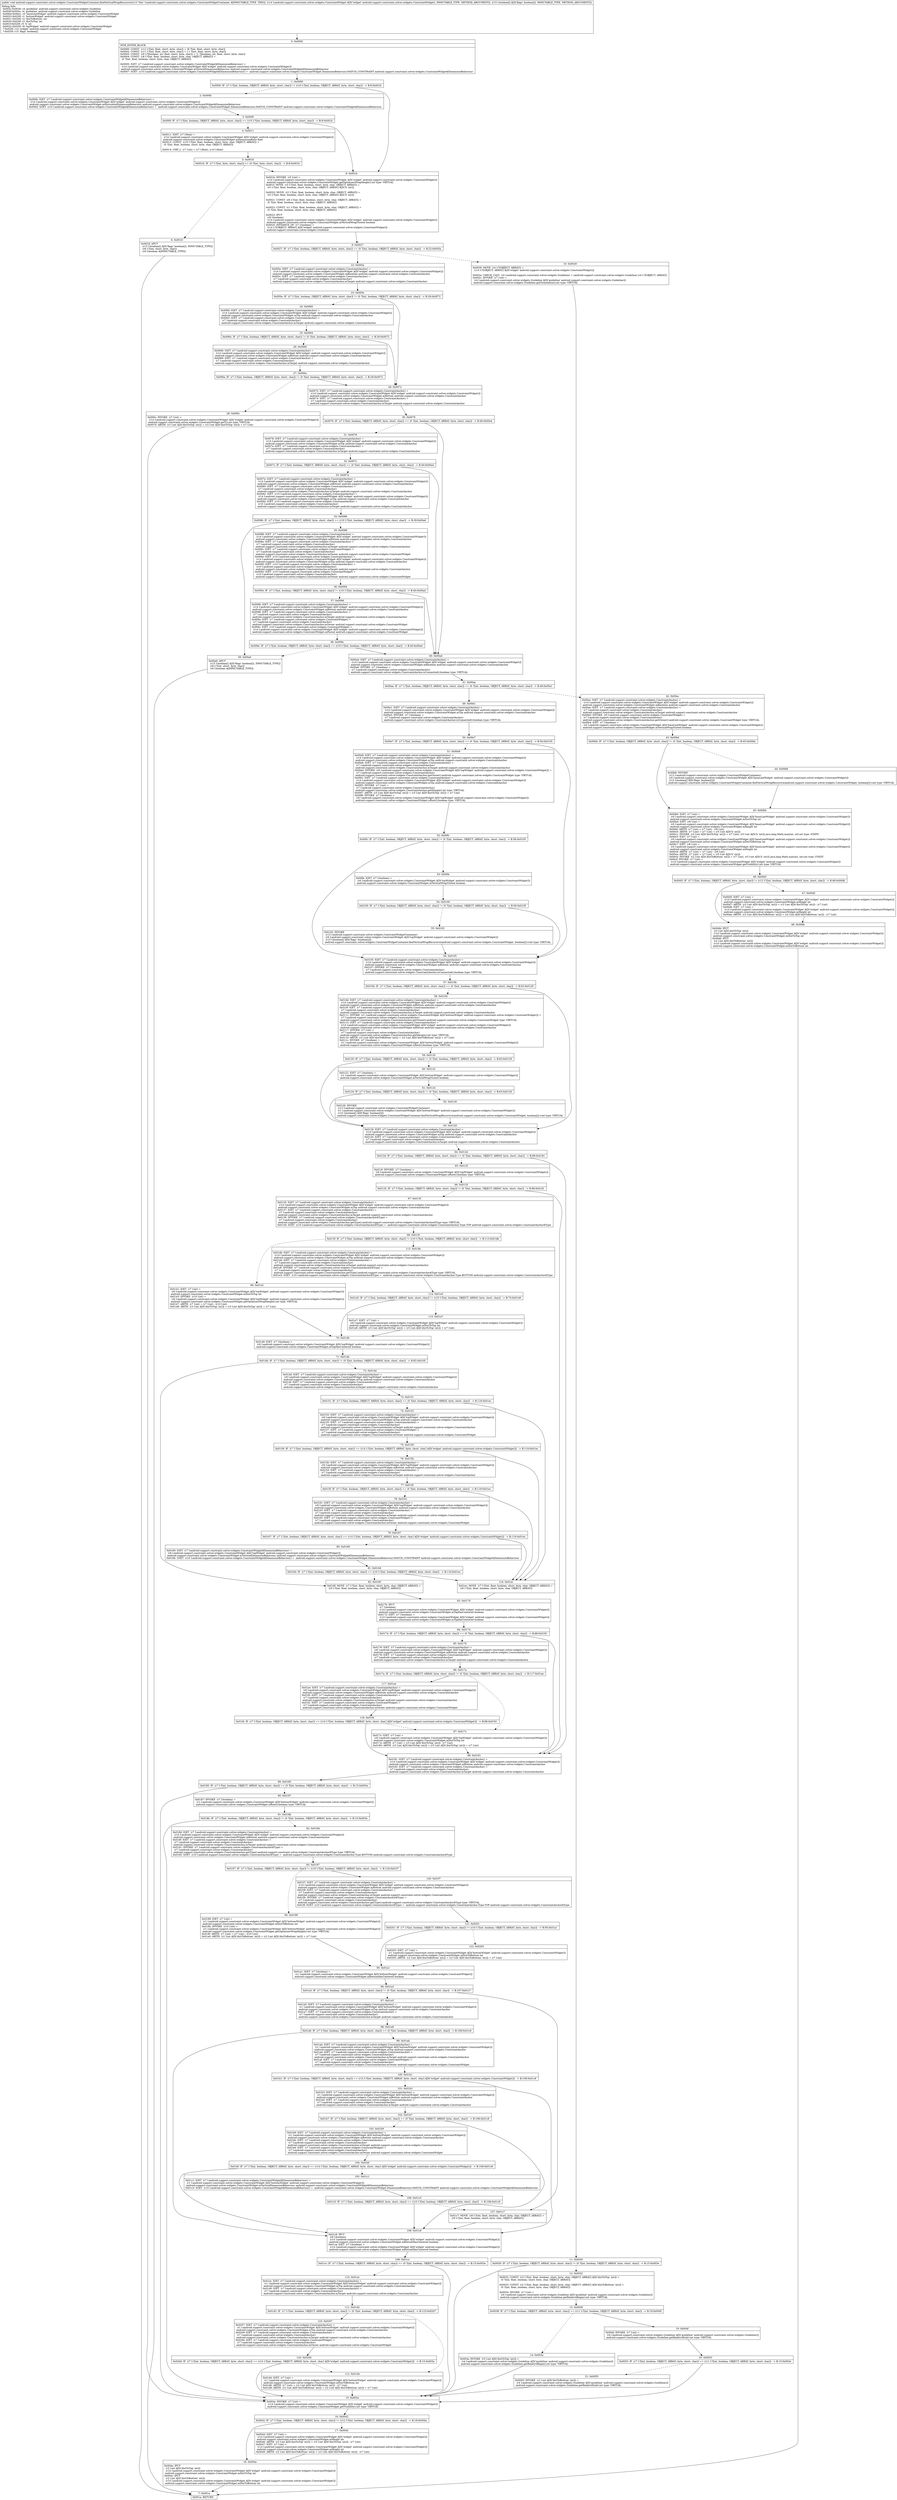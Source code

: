digraph "CFG forandroid.support.constraint.solver.widgets.ConstraintWidgetContainer.findVerticalWrapRecursive(Landroid\/support\/constraint\/solver\/widgets\/ConstraintWidget;[Z)V" {
Node_0 [shape=record,label="{0\:\ 0x0000|MTH_ENTER_BLOCK\l|0x0000: CONST  (r12 I:?[int, float, short, byte, char]) = (8 ?[int, float, short, byte, char]) \l0x0002: CONST  (r11 I:?[int, float, short, byte, char]) = (\-1 ?[int, float, short, byte, char]) \l0x0003: CONST  (r9 I:?[boolean, int, float, short, byte, char]) = (1 ?[boolean, int, float, short, byte, char]) \l0x0004: CONST  (r8 I:?[int, float, boolean, short, byte, char, OBJECT, ARRAY]) = \l  (0 ?[int, float, boolean, short, byte, char, OBJECT, ARRAY])\l \l0x0005: IGET  (r7 I:android.support.constraint.solver.widgets.ConstraintWidget$DimensionBehaviour) = \l  (r14 I:android.support.constraint.solver.widgets.ConstraintWidget A[D('widget' android.support.constraint.solver.widgets.ConstraintWidget)])\l android.support.constraint.solver.widgets.ConstraintWidget.mVerticalDimensionBehaviour android.support.constraint.solver.widgets.ConstraintWidget$DimensionBehaviour \l0x0007: SGET  (r10 I:android.support.constraint.solver.widgets.ConstraintWidget$DimensionBehaviour) =  android.support.constraint.solver.widgets.ConstraintWidget.DimensionBehaviour.MATCH_CONSTRAINT android.support.constraint.solver.widgets.ConstraintWidget$DimensionBehaviour \l}"];
Node_1 [shape=record,label="{1\:\ 0x0009|0x0009: IF  (r7 I:?[int, boolean, OBJECT, ARRAY, byte, short, char]) != (r10 I:?[int, boolean, OBJECT, ARRAY, byte, short, char])  \-\> B:8:0x001b \l}"];
Node_2 [shape=record,label="{2\:\ 0x000b|0x000b: IGET  (r7 I:android.support.constraint.solver.widgets.ConstraintWidget$DimensionBehaviour) = \l  (r14 I:android.support.constraint.solver.widgets.ConstraintWidget A[D('widget' android.support.constraint.solver.widgets.ConstraintWidget)])\l android.support.constraint.solver.widgets.ConstraintWidget.mHorizontalDimensionBehaviour android.support.constraint.solver.widgets.ConstraintWidget$DimensionBehaviour \l0x000d: SGET  (r10 I:android.support.constraint.solver.widgets.ConstraintWidget$DimensionBehaviour) =  android.support.constraint.solver.widgets.ConstraintWidget.DimensionBehaviour.MATCH_CONSTRAINT android.support.constraint.solver.widgets.ConstraintWidget$DimensionBehaviour \l}"];
Node_3 [shape=record,label="{3\:\ 0x000f|0x000f: IF  (r7 I:?[int, boolean, OBJECT, ARRAY, byte, short, char]) == (r10 I:?[int, boolean, OBJECT, ARRAY, byte, short, char])  \-\> B:8:0x001b \l}"];
Node_4 [shape=record,label="{4\:\ 0x0011|0x0011: IGET  (r7 I:float) = \l  (r14 I:android.support.constraint.solver.widgets.ConstraintWidget A[D('widget' android.support.constraint.solver.widgets.ConstraintWidget)])\l android.support.constraint.solver.widgets.ConstraintWidget.mDimensionRatio float \l0x0013: CONST  (r10 I:?[int, float, boolean, short, byte, char, OBJECT, ARRAY]) = \l  (0 ?[int, float, boolean, short, byte, char, OBJECT, ARRAY])\l \l0x0014: CMP_L  (r7 I:int) = (r7 I:float), (r10 I:float) \l}"];
Node_5 [shape=record,label="{5\:\ 0x0016|0x0016: IF  (r7 I:?[int, byte, short, char]) \<= (0 ?[int, byte, short, char])  \-\> B:8:0x001b \l}"];
Node_6 [shape=record,label="{6\:\ 0x0018|0x0018: APUT  \l  (r15 I:boolean[] A[D('flags' boolean[]), IMMUTABLE_TYPE])\l  (r8 I:?[int, short, byte, char])\l  (r8 I:boolean A[IMMUTABLE_TYPE])\l \l}"];
Node_7 [shape=record,label="{7\:\ 0x001a|0x001a: RETURN   \l}"];
Node_8 [shape=record,label="{8\:\ 0x001b|0x001b: INVOKE  (r5 I:int) = \l  (r14 I:android.support.constraint.solver.widgets.ConstraintWidget A[D('widget' android.support.constraint.solver.widgets.ConstraintWidget)])\l android.support.constraint.solver.widgets.ConstraintWidget.getOptimizerWrapHeight():int type: VIRTUAL \l0x001f: MOVE  (r3 I:?[int, float, boolean, short, byte, char, OBJECT, ARRAY]) = \l  (r5 I:?[int, float, boolean, short, byte, char, OBJECT, ARRAY] A[D('h' int)])\l \l0x0020: MOVE  (r2 I:?[int, float, boolean, short, byte, char, OBJECT, ARRAY]) = \l  (r5 I:?[int, float, boolean, short, byte, char, OBJECT, ARRAY] A[D('h' int)])\l \l0x0021: CONST  (r6 I:?[int, float, boolean, short, byte, char, OBJECT, ARRAY]) = \l  (0 ?[int, float, boolean, short, byte, char, OBJECT, ARRAY])\l \l0x0022: CONST  (r1 I:?[int, float, boolean, short, byte, char, OBJECT, ARRAY]) = \l  (0 ?[int, float, boolean, short, byte, char, OBJECT, ARRAY])\l \l0x0023: IPUT  \l  (r9 I:boolean)\l  (r14 I:android.support.constraint.solver.widgets.ConstraintWidget A[D('widget' android.support.constraint.solver.widgets.ConstraintWidget)])\l android.support.constraint.solver.widgets.ConstraintWidget.mVerticalWrapVisited boolean \l0x0025: INSTANCE_OF  (r7 I:boolean) = \l  (r14 I:?[OBJECT, ARRAY] A[D('widget' android.support.constraint.solver.widgets.ConstraintWidget)])\l android.support.constraint.solver.widgets.Guideline \l}"];
Node_9 [shape=record,label="{9\:\ 0x0027|0x0027: IF  (r7 I:?[int, boolean, OBJECT, ARRAY, byte, short, char]) == (0 ?[int, boolean, OBJECT, ARRAY, byte, short, char])  \-\> B:22:0x005a \l}"];
Node_10 [shape=record,label="{10\:\ 0x0029|0x0029: MOVE  (r4 I:?[OBJECT, ARRAY]) = \l  (r14 I:?[OBJECT, ARRAY] A[D('widget' android.support.constraint.solver.widgets.ConstraintWidget)])\l \l0x002a: CHECK_CAST  (r4 I:android.support.constraint.solver.widgets.Guideline) = (android.support.constraint.solver.widgets.Guideline) (r4 I:?[OBJECT, ARRAY]) \l0x002c: INVOKE  (r7 I:int) = \l  (r4 I:android.support.constraint.solver.widgets.Guideline A[D('guideline' android.support.constraint.solver.widgets.Guideline)])\l android.support.constraint.solver.widgets.Guideline.getOrientation():int type: VIRTUAL \l}"];
Node_11 [shape=record,label="{11\:\ 0x0030|0x0030: IF  (r7 I:?[int, boolean, OBJECT, ARRAY, byte, short, char]) != (0 ?[int, boolean, OBJECT, ARRAY, byte, short, char])  \-\> B:15:0x003e \l}"];
Node_12 [shape=record,label="{12\:\ 0x0032|0x0032: CONST  (r3 I:?[int, float, boolean, short, byte, char, OBJECT, ARRAY] A[D('distToTop' int)]) = \l  (0 ?[int, float, boolean, short, byte, char, OBJECT, ARRAY])\l \l0x0033: CONST  (r2 I:?[int, float, boolean, short, byte, char, OBJECT, ARRAY] A[D('distToBottom' int)]) = \l  (0 ?[int, float, boolean, short, byte, char, OBJECT, ARRAY])\l \l0x0034: INVOKE  (r7 I:int) = \l  (r4 I:android.support.constraint.solver.widgets.Guideline A[D('guideline' android.support.constraint.solver.widgets.Guideline)])\l android.support.constraint.solver.widgets.Guideline.getRelativeBegin():int type: VIRTUAL \l}"];
Node_13 [shape=record,label="{13\:\ 0x0038|0x0038: IF  (r7 I:?[int, boolean, OBJECT, ARRAY, byte, short, char]) == (r11 I:?[int, boolean, OBJECT, ARRAY, byte, short, char])  \-\> B:19:0x004f \l}"];
Node_14 [shape=record,label="{14\:\ 0x003a|0x003a: INVOKE  (r3 I:int A[D('distToTop' int)]) = \l  (r4 I:android.support.constraint.solver.widgets.Guideline A[D('guideline' android.support.constraint.solver.widgets.Guideline)])\l android.support.constraint.solver.widgets.Guideline.getRelativeBegin():int type: VIRTUAL \l}"];
Node_15 [shape=record,label="{15\:\ 0x003e|0x003e: INVOKE  (r7 I:int) = \l  (r14 I:android.support.constraint.solver.widgets.ConstraintWidget A[D('widget' android.support.constraint.solver.widgets.ConstraintWidget)])\l android.support.constraint.solver.widgets.ConstraintWidget.getVisibility():int type: VIRTUAL \l}"];
Node_16 [shape=record,label="{16\:\ 0x0042|0x0042: IF  (r7 I:?[int, boolean, OBJECT, ARRAY, byte, short, char]) != (r12 I:?[int, boolean, OBJECT, ARRAY, byte, short, char])  \-\> B:18:0x004a \l}"];
Node_17 [shape=record,label="{17\:\ 0x0044|0x0044: IGET  (r7 I:int) = \l  (r14 I:android.support.constraint.solver.widgets.ConstraintWidget A[D('widget' android.support.constraint.solver.widgets.ConstraintWidget)])\l android.support.constraint.solver.widgets.ConstraintWidget.mHeight int \l0x0046: ARITH  (r3 I:int A[D('distToTop' int)]) = (r3 I:int A[D('distToTop' int)]) \- (r7 I:int) \l0x0047: IGET  (r7 I:int) = \l  (r14 I:android.support.constraint.solver.widgets.ConstraintWidget A[D('widget' android.support.constraint.solver.widgets.ConstraintWidget)])\l android.support.constraint.solver.widgets.ConstraintWidget.mHeight int \l0x0049: ARITH  (r2 I:int A[D('distToBottom' int)]) = (r2 I:int A[D('distToBottom' int)]) \- (r7 I:int) \l}"];
Node_18 [shape=record,label="{18\:\ 0x004a|0x004a: IPUT  \l  (r3 I:int A[D('distToTop' int)])\l  (r14 I:android.support.constraint.solver.widgets.ConstraintWidget A[D('widget' android.support.constraint.solver.widgets.ConstraintWidget)])\l android.support.constraint.solver.widgets.ConstraintWidget.mDistToTop int \l0x004c: IPUT  \l  (r2 I:int A[D('distToBottom' int)])\l  (r14 I:android.support.constraint.solver.widgets.ConstraintWidget A[D('widget' android.support.constraint.solver.widgets.ConstraintWidget)])\l android.support.constraint.solver.widgets.ConstraintWidget.mDistToBottom int \l}"];
Node_19 [shape=record,label="{19\:\ 0x004f|0x004f: INVOKE  (r7 I:int) = \l  (r4 I:android.support.constraint.solver.widgets.Guideline A[D('guideline' android.support.constraint.solver.widgets.Guideline)])\l android.support.constraint.solver.widgets.Guideline.getRelativeEnd():int type: VIRTUAL \l}"];
Node_20 [shape=record,label="{20\:\ 0x0053|0x0053: IF  (r7 I:?[int, boolean, OBJECT, ARRAY, byte, short, char]) == (r11 I:?[int, boolean, OBJECT, ARRAY, byte, short, char])  \-\> B:15:0x003e \l}"];
Node_21 [shape=record,label="{21\:\ 0x0055|0x0055: INVOKE  (r2 I:int A[D('distToBottom' int)]) = \l  (r4 I:android.support.constraint.solver.widgets.Guideline A[D('guideline' android.support.constraint.solver.widgets.Guideline)])\l android.support.constraint.solver.widgets.Guideline.getRelativeEnd():int type: VIRTUAL \l}"];
Node_22 [shape=record,label="{22\:\ 0x005a|0x005a: IGET  (r7 I:android.support.constraint.solver.widgets.ConstraintAnchor) = \l  (r14 I:android.support.constraint.solver.widgets.ConstraintWidget A[D('widget' android.support.constraint.solver.widgets.ConstraintWidget)])\l android.support.constraint.solver.widgets.ConstraintWidget.mBaseline android.support.constraint.solver.widgets.ConstraintAnchor \l0x005c: IGET  (r7 I:android.support.constraint.solver.widgets.ConstraintAnchor) = \l  (r7 I:android.support.constraint.solver.widgets.ConstraintAnchor)\l android.support.constraint.solver.widgets.ConstraintAnchor.mTarget android.support.constraint.solver.widgets.ConstraintAnchor \l}"];
Node_23 [shape=record,label="{23\:\ 0x005e|0x005e: IF  (r7 I:?[int, boolean, OBJECT, ARRAY, byte, short, char]) != (0 ?[int, boolean, OBJECT, ARRAY, byte, short, char])  \-\> B:29:0x0072 \l}"];
Node_24 [shape=record,label="{24\:\ 0x0060|0x0060: IGET  (r7 I:android.support.constraint.solver.widgets.ConstraintAnchor) = \l  (r14 I:android.support.constraint.solver.widgets.ConstraintWidget A[D('widget' android.support.constraint.solver.widgets.ConstraintWidget)])\l android.support.constraint.solver.widgets.ConstraintWidget.mTop android.support.constraint.solver.widgets.ConstraintAnchor \l0x0062: IGET  (r7 I:android.support.constraint.solver.widgets.ConstraintAnchor) = \l  (r7 I:android.support.constraint.solver.widgets.ConstraintAnchor)\l android.support.constraint.solver.widgets.ConstraintAnchor.mTarget android.support.constraint.solver.widgets.ConstraintAnchor \l}"];
Node_25 [shape=record,label="{25\:\ 0x0064|0x0064: IF  (r7 I:?[int, boolean, OBJECT, ARRAY, byte, short, char]) != (0 ?[int, boolean, OBJECT, ARRAY, byte, short, char])  \-\> B:29:0x0072 \l}"];
Node_26 [shape=record,label="{26\:\ 0x0066|0x0066: IGET  (r7 I:android.support.constraint.solver.widgets.ConstraintAnchor) = \l  (r14 I:android.support.constraint.solver.widgets.ConstraintWidget A[D('widget' android.support.constraint.solver.widgets.ConstraintWidget)])\l android.support.constraint.solver.widgets.ConstraintWidget.mBottom android.support.constraint.solver.widgets.ConstraintAnchor \l0x0068: IGET  (r7 I:android.support.constraint.solver.widgets.ConstraintAnchor) = \l  (r7 I:android.support.constraint.solver.widgets.ConstraintAnchor)\l android.support.constraint.solver.widgets.ConstraintAnchor.mTarget android.support.constraint.solver.widgets.ConstraintAnchor \l}"];
Node_27 [shape=record,label="{27\:\ 0x006a|0x006a: IF  (r7 I:?[int, boolean, OBJECT, ARRAY, byte, short, char]) != (0 ?[int, boolean, OBJECT, ARRAY, byte, short, char])  \-\> B:29:0x0072 \l}"];
Node_28 [shape=record,label="{28\:\ 0x006c|0x006c: INVOKE  (r7 I:int) = \l  (r14 I:android.support.constraint.solver.widgets.ConstraintWidget A[D('widget' android.support.constraint.solver.widgets.ConstraintWidget)])\l android.support.constraint.solver.widgets.ConstraintWidget.getY():int type: VIRTUAL \l0x0070: ARITH  (r3 I:int A[D('distToTop' int)]) = (r3 I:int A[D('distToTop' int)]) + (r7 I:int) \l}"];
Node_29 [shape=record,label="{29\:\ 0x0072|0x0072: IGET  (r7 I:android.support.constraint.solver.widgets.ConstraintAnchor) = \l  (r14 I:android.support.constraint.solver.widgets.ConstraintWidget A[D('widget' android.support.constraint.solver.widgets.ConstraintWidget)])\l android.support.constraint.solver.widgets.ConstraintWidget.mBottom android.support.constraint.solver.widgets.ConstraintAnchor \l0x0074: IGET  (r7 I:android.support.constraint.solver.widgets.ConstraintAnchor) = \l  (r7 I:android.support.constraint.solver.widgets.ConstraintAnchor)\l android.support.constraint.solver.widgets.ConstraintAnchor.mTarget android.support.constraint.solver.widgets.ConstraintAnchor \l}"];
Node_30 [shape=record,label="{30\:\ 0x0076|0x0076: IF  (r7 I:?[int, boolean, OBJECT, ARRAY, byte, short, char]) == (0 ?[int, boolean, OBJECT, ARRAY, byte, short, char])  \-\> B:40:0x00a4 \l}"];
Node_31 [shape=record,label="{31\:\ 0x0078|0x0078: IGET  (r7 I:android.support.constraint.solver.widgets.ConstraintAnchor) = \l  (r14 I:android.support.constraint.solver.widgets.ConstraintWidget A[D('widget' android.support.constraint.solver.widgets.ConstraintWidget)])\l android.support.constraint.solver.widgets.ConstraintWidget.mTop android.support.constraint.solver.widgets.ConstraintAnchor \l0x007a: IGET  (r7 I:android.support.constraint.solver.widgets.ConstraintAnchor) = \l  (r7 I:android.support.constraint.solver.widgets.ConstraintAnchor)\l android.support.constraint.solver.widgets.ConstraintAnchor.mTarget android.support.constraint.solver.widgets.ConstraintAnchor \l}"];
Node_32 [shape=record,label="{32\:\ 0x007c|0x007c: IF  (r7 I:?[int, boolean, OBJECT, ARRAY, byte, short, char]) == (0 ?[int, boolean, OBJECT, ARRAY, byte, short, char])  \-\> B:40:0x00a4 \l}"];
Node_33 [shape=record,label="{33\:\ 0x007e|0x007e: IGET  (r7 I:android.support.constraint.solver.widgets.ConstraintAnchor) = \l  (r14 I:android.support.constraint.solver.widgets.ConstraintWidget A[D('widget' android.support.constraint.solver.widgets.ConstraintWidget)])\l android.support.constraint.solver.widgets.ConstraintWidget.mBottom android.support.constraint.solver.widgets.ConstraintAnchor \l0x0080: IGET  (r7 I:android.support.constraint.solver.widgets.ConstraintAnchor) = \l  (r7 I:android.support.constraint.solver.widgets.ConstraintAnchor)\l android.support.constraint.solver.widgets.ConstraintAnchor.mTarget android.support.constraint.solver.widgets.ConstraintAnchor \l0x0082: IGET  (r10 I:android.support.constraint.solver.widgets.ConstraintAnchor) = \l  (r14 I:android.support.constraint.solver.widgets.ConstraintWidget A[D('widget' android.support.constraint.solver.widgets.ConstraintWidget)])\l android.support.constraint.solver.widgets.ConstraintWidget.mTop android.support.constraint.solver.widgets.ConstraintAnchor \l0x0084: IGET  (r10 I:android.support.constraint.solver.widgets.ConstraintAnchor) = \l  (r10 I:android.support.constraint.solver.widgets.ConstraintAnchor)\l android.support.constraint.solver.widgets.ConstraintAnchor.mTarget android.support.constraint.solver.widgets.ConstraintAnchor \l}"];
Node_34 [shape=record,label="{34\:\ 0x0086|0x0086: IF  (r7 I:?[int, boolean, OBJECT, ARRAY, byte, short, char]) == (r10 I:?[int, boolean, OBJECT, ARRAY, byte, short, char])  \-\> B:39:0x00a0 \l}"];
Node_35 [shape=record,label="{35\:\ 0x0088|0x0088: IGET  (r7 I:android.support.constraint.solver.widgets.ConstraintAnchor) = \l  (r14 I:android.support.constraint.solver.widgets.ConstraintWidget A[D('widget' android.support.constraint.solver.widgets.ConstraintWidget)])\l android.support.constraint.solver.widgets.ConstraintWidget.mBottom android.support.constraint.solver.widgets.ConstraintAnchor \l0x008a: IGET  (r7 I:android.support.constraint.solver.widgets.ConstraintAnchor) = \l  (r7 I:android.support.constraint.solver.widgets.ConstraintAnchor)\l android.support.constraint.solver.widgets.ConstraintAnchor.mTarget android.support.constraint.solver.widgets.ConstraintAnchor \l0x008c: IGET  (r7 I:android.support.constraint.solver.widgets.ConstraintWidget) = \l  (r7 I:android.support.constraint.solver.widgets.ConstraintAnchor)\l android.support.constraint.solver.widgets.ConstraintAnchor.mOwner android.support.constraint.solver.widgets.ConstraintWidget \l0x008e: IGET  (r10 I:android.support.constraint.solver.widgets.ConstraintAnchor) = \l  (r14 I:android.support.constraint.solver.widgets.ConstraintWidget A[D('widget' android.support.constraint.solver.widgets.ConstraintWidget)])\l android.support.constraint.solver.widgets.ConstraintWidget.mTop android.support.constraint.solver.widgets.ConstraintAnchor \l0x0090: IGET  (r10 I:android.support.constraint.solver.widgets.ConstraintAnchor) = \l  (r10 I:android.support.constraint.solver.widgets.ConstraintAnchor)\l android.support.constraint.solver.widgets.ConstraintAnchor.mTarget android.support.constraint.solver.widgets.ConstraintAnchor \l0x0092: IGET  (r10 I:android.support.constraint.solver.widgets.ConstraintWidget) = \l  (r10 I:android.support.constraint.solver.widgets.ConstraintAnchor)\l android.support.constraint.solver.widgets.ConstraintAnchor.mOwner android.support.constraint.solver.widgets.ConstraintWidget \l}"];
Node_36 [shape=record,label="{36\:\ 0x0094|0x0094: IF  (r7 I:?[int, boolean, OBJECT, ARRAY, byte, short, char]) != (r10 I:?[int, boolean, OBJECT, ARRAY, byte, short, char])  \-\> B:40:0x00a4 \l}"];
Node_37 [shape=record,label="{37\:\ 0x0096|0x0096: IGET  (r7 I:android.support.constraint.solver.widgets.ConstraintAnchor) = \l  (r14 I:android.support.constraint.solver.widgets.ConstraintWidget A[D('widget' android.support.constraint.solver.widgets.ConstraintWidget)])\l android.support.constraint.solver.widgets.ConstraintWidget.mBottom android.support.constraint.solver.widgets.ConstraintAnchor \l0x0098: IGET  (r7 I:android.support.constraint.solver.widgets.ConstraintAnchor) = \l  (r7 I:android.support.constraint.solver.widgets.ConstraintAnchor)\l android.support.constraint.solver.widgets.ConstraintAnchor.mTarget android.support.constraint.solver.widgets.ConstraintAnchor \l0x009a: IGET  (r7 I:android.support.constraint.solver.widgets.ConstraintWidget) = \l  (r7 I:android.support.constraint.solver.widgets.ConstraintAnchor)\l android.support.constraint.solver.widgets.ConstraintAnchor.mOwner android.support.constraint.solver.widgets.ConstraintWidget \l0x009c: IGET  (r10 I:android.support.constraint.solver.widgets.ConstraintWidget) = \l  (r14 I:android.support.constraint.solver.widgets.ConstraintWidget A[D('widget' android.support.constraint.solver.widgets.ConstraintWidget)])\l android.support.constraint.solver.widgets.ConstraintWidget.mParent android.support.constraint.solver.widgets.ConstraintWidget \l}"];
Node_38 [shape=record,label="{38\:\ 0x009e|0x009e: IF  (r7 I:?[int, boolean, OBJECT, ARRAY, byte, short, char]) == (r10 I:?[int, boolean, OBJECT, ARRAY, byte, short, char])  \-\> B:40:0x00a4 \l}"];
Node_39 [shape=record,label="{39\:\ 0x00a0|0x00a0: APUT  \l  (r15 I:boolean[] A[D('flags' boolean[]), IMMUTABLE_TYPE])\l  (r8 I:?[int, short, byte, char])\l  (r8 I:boolean A[IMMUTABLE_TYPE])\l \l}"];
Node_40 [shape=record,label="{40\:\ 0x00a4|0x00a4: IGET  (r7 I:android.support.constraint.solver.widgets.ConstraintAnchor) = \l  (r14 I:android.support.constraint.solver.widgets.ConstraintWidget A[D('widget' android.support.constraint.solver.widgets.ConstraintWidget)])\l android.support.constraint.solver.widgets.ConstraintWidget.mBaseline android.support.constraint.solver.widgets.ConstraintAnchor \l0x00a6: INVOKE  (r7 I:boolean) = \l  (r7 I:android.support.constraint.solver.widgets.ConstraintAnchor)\l android.support.constraint.solver.widgets.ConstraintAnchor.isConnected():boolean type: VIRTUAL \l}"];
Node_41 [shape=record,label="{41\:\ 0x00aa|0x00aa: IF  (r7 I:?[int, boolean, OBJECT, ARRAY, byte, short, char]) == (0 ?[int, boolean, OBJECT, ARRAY, byte, short, char])  \-\> B:49:0x00e1 \l}"];
Node_42 [shape=record,label="{42\:\ 0x00ac|0x00ac: IGET  (r7 I:android.support.constraint.solver.widgets.ConstraintAnchor) = \l  (r14 I:android.support.constraint.solver.widgets.ConstraintWidget A[D('widget' android.support.constraint.solver.widgets.ConstraintWidget)])\l android.support.constraint.solver.widgets.ConstraintWidget.mBaseline android.support.constraint.solver.widgets.ConstraintAnchor \l0x00ae: IGET  (r7 I:android.support.constraint.solver.widgets.ConstraintAnchor) = \l  (r7 I:android.support.constraint.solver.widgets.ConstraintAnchor)\l android.support.constraint.solver.widgets.ConstraintAnchor.mTarget android.support.constraint.solver.widgets.ConstraintAnchor \l0x00b0: INVOKE  (r0 I:android.support.constraint.solver.widgets.ConstraintWidget) = \l  (r7 I:android.support.constraint.solver.widgets.ConstraintAnchor)\l android.support.constraint.solver.widgets.ConstraintAnchor.getOwner():android.support.constraint.solver.widgets.ConstraintWidget type: VIRTUAL \l0x00b4: IGET  (r7 I:boolean) = \l  (r0 I:android.support.constraint.solver.widgets.ConstraintWidget A[D('baseLineWidget' android.support.constraint.solver.widgets.ConstraintWidget)])\l android.support.constraint.solver.widgets.ConstraintWidget.mVerticalWrapVisited boolean \l}"];
Node_43 [shape=record,label="{43\:\ 0x00b6|0x00b6: IF  (r7 I:?[int, boolean, OBJECT, ARRAY, byte, short, char]) != (0 ?[int, boolean, OBJECT, ARRAY, byte, short, char])  \-\> B:45:0x00bb \l}"];
Node_44 [shape=record,label="{44\:\ 0x00b8|0x00b8: INVOKE  \l  (r13 I:android.support.constraint.solver.widgets.ConstraintWidgetContainer)\l  (r0 I:android.support.constraint.solver.widgets.ConstraintWidget A[D('baseLineWidget' android.support.constraint.solver.widgets.ConstraintWidget)])\l  (r15 I:boolean[] A[D('flags' boolean[])])\l android.support.constraint.solver.widgets.ConstraintWidgetContainer.findVerticalWrapRecursive(android.support.constraint.solver.widgets.ConstraintWidget, boolean[]):void type: VIRTUAL \l}"];
Node_45 [shape=record,label="{45\:\ 0x00bb|0x00bb: IGET  (r7 I:int) = \l  (r0 I:android.support.constraint.solver.widgets.ConstraintWidget A[D('baseLineWidget' android.support.constraint.solver.widgets.ConstraintWidget)])\l android.support.constraint.solver.widgets.ConstraintWidget.mDistToTop int \l0x00bd: IGET  (r8 I:int) = \l  (r0 I:android.support.constraint.solver.widgets.ConstraintWidget A[D('baseLineWidget' android.support.constraint.solver.widgets.ConstraintWidget)])\l android.support.constraint.solver.widgets.ConstraintWidget.mHeight int \l0x00bf: ARITH  (r7 I:int) = (r7 I:int) \- (r8 I:int) \l0x00c0: ARITH  (r7 I:int) = (r7 I:int) + (r5 I:int A[D('h' int)]) \l0x00c1: INVOKE  (r3 I:int A[D('distToTop' int)]) = (r7 I:int), (r5 I:int A[D('h' int)]) java.lang.Math.max(int, int):int type: STATIC \l0x00c5: IGET  (r7 I:int) = \l  (r0 I:android.support.constraint.solver.widgets.ConstraintWidget A[D('baseLineWidget' android.support.constraint.solver.widgets.ConstraintWidget)])\l android.support.constraint.solver.widgets.ConstraintWidget.mDistToBottom int \l0x00c7: IGET  (r8 I:int) = \l  (r0 I:android.support.constraint.solver.widgets.ConstraintWidget A[D('baseLineWidget' android.support.constraint.solver.widgets.ConstraintWidget)])\l android.support.constraint.solver.widgets.ConstraintWidget.mHeight int \l0x00c9: ARITH  (r7 I:int) = (r7 I:int) \- (r8 I:int) \l0x00ca: ARITH  (r7 I:int) = (r7 I:int) + (r5 I:int A[D('h' int)]) \l0x00cb: INVOKE  (r2 I:int A[D('distToBottom' int)]) = (r7 I:int), (r5 I:int A[D('h' int)]) java.lang.Math.max(int, int):int type: STATIC \l0x00cf: INVOKE  (r7 I:int) = \l  (r14 I:android.support.constraint.solver.widgets.ConstraintWidget A[D('widget' android.support.constraint.solver.widgets.ConstraintWidget)])\l android.support.constraint.solver.widgets.ConstraintWidget.getVisibility():int type: VIRTUAL \l}"];
Node_46 [shape=record,label="{46\:\ 0x00d3|0x00d3: IF  (r7 I:?[int, boolean, OBJECT, ARRAY, byte, short, char]) != (r12 I:?[int, boolean, OBJECT, ARRAY, byte, short, char])  \-\> B:48:0x00db \l}"];
Node_47 [shape=record,label="{47\:\ 0x00d5|0x00d5: IGET  (r7 I:int) = \l  (r14 I:android.support.constraint.solver.widgets.ConstraintWidget A[D('widget' android.support.constraint.solver.widgets.ConstraintWidget)])\l android.support.constraint.solver.widgets.ConstraintWidget.mHeight int \l0x00d7: ARITH  (r3 I:int A[D('distToTop' int)]) = (r3 I:int A[D('distToTop' int)]) \- (r7 I:int) \l0x00d8: IGET  (r7 I:int) = \l  (r14 I:android.support.constraint.solver.widgets.ConstraintWidget A[D('widget' android.support.constraint.solver.widgets.ConstraintWidget)])\l android.support.constraint.solver.widgets.ConstraintWidget.mHeight int \l0x00da: ARITH  (r2 I:int A[D('distToBottom' int)]) = (r2 I:int A[D('distToBottom' int)]) \- (r7 I:int) \l}"];
Node_48 [shape=record,label="{48\:\ 0x00db|0x00db: IPUT  \l  (r3 I:int A[D('distToTop' int)])\l  (r14 I:android.support.constraint.solver.widgets.ConstraintWidget A[D('widget' android.support.constraint.solver.widgets.ConstraintWidget)])\l android.support.constraint.solver.widgets.ConstraintWidget.mDistToTop int \l0x00dd: IPUT  \l  (r2 I:int A[D('distToBottom' int)])\l  (r14 I:android.support.constraint.solver.widgets.ConstraintWidget A[D('widget' android.support.constraint.solver.widgets.ConstraintWidget)])\l android.support.constraint.solver.widgets.ConstraintWidget.mDistToBottom int \l}"];
Node_49 [shape=record,label="{49\:\ 0x00e1|0x00e1: IGET  (r7 I:android.support.constraint.solver.widgets.ConstraintAnchor) = \l  (r14 I:android.support.constraint.solver.widgets.ConstraintWidget A[D('widget' android.support.constraint.solver.widgets.ConstraintWidget)])\l android.support.constraint.solver.widgets.ConstraintWidget.mTop android.support.constraint.solver.widgets.ConstraintAnchor \l0x00e3: INVOKE  (r7 I:boolean) = \l  (r7 I:android.support.constraint.solver.widgets.ConstraintAnchor)\l android.support.constraint.solver.widgets.ConstraintAnchor.isConnected():boolean type: VIRTUAL \l}"];
Node_50 [shape=record,label="{50\:\ 0x00e7|0x00e7: IF  (r7 I:?[int, boolean, OBJECT, ARRAY, byte, short, char]) == (0 ?[int, boolean, OBJECT, ARRAY, byte, short, char])  \-\> B:56:0x0105 \l}"];
Node_51 [shape=record,label="{51\:\ 0x00e9|0x00e9: IGET  (r7 I:android.support.constraint.solver.widgets.ConstraintAnchor) = \l  (r14 I:android.support.constraint.solver.widgets.ConstraintWidget A[D('widget' android.support.constraint.solver.widgets.ConstraintWidget)])\l android.support.constraint.solver.widgets.ConstraintWidget.mTop android.support.constraint.solver.widgets.ConstraintAnchor \l0x00eb: IGET  (r7 I:android.support.constraint.solver.widgets.ConstraintAnchor) = \l  (r7 I:android.support.constraint.solver.widgets.ConstraintAnchor)\l android.support.constraint.solver.widgets.ConstraintAnchor.mTarget android.support.constraint.solver.widgets.ConstraintAnchor \l0x00ed: INVOKE  (r6 I:android.support.constraint.solver.widgets.ConstraintWidget A[D('topWidget' android.support.constraint.solver.widgets.ConstraintWidget)]) = \l  (r7 I:android.support.constraint.solver.widgets.ConstraintAnchor)\l android.support.constraint.solver.widgets.ConstraintAnchor.getOwner():android.support.constraint.solver.widgets.ConstraintWidget type: VIRTUAL \l0x00f1: IGET  (r7 I:android.support.constraint.solver.widgets.ConstraintAnchor) = \l  (r14 I:android.support.constraint.solver.widgets.ConstraintWidget A[D('widget' android.support.constraint.solver.widgets.ConstraintWidget)])\l android.support.constraint.solver.widgets.ConstraintWidget.mTop android.support.constraint.solver.widgets.ConstraintAnchor \l0x00f3: INVOKE  (r7 I:int) = \l  (r7 I:android.support.constraint.solver.widgets.ConstraintAnchor)\l android.support.constraint.solver.widgets.ConstraintAnchor.getMargin():int type: VIRTUAL \l0x00f7: ARITH  (r3 I:int A[D('distToTop' int)]) = (r3 I:int A[D('distToTop' int)]) + (r7 I:int) \l0x00f8: INVOKE  (r7 I:boolean) = \l  (r6 I:android.support.constraint.solver.widgets.ConstraintWidget A[D('topWidget' android.support.constraint.solver.widgets.ConstraintWidget)])\l android.support.constraint.solver.widgets.ConstraintWidget.isRoot():boolean type: VIRTUAL \l}"];
Node_52 [shape=record,label="{52\:\ 0x00fc|0x00fc: IF  (r7 I:?[int, boolean, OBJECT, ARRAY, byte, short, char]) != (0 ?[int, boolean, OBJECT, ARRAY, byte, short, char])  \-\> B:56:0x0105 \l}"];
Node_53 [shape=record,label="{53\:\ 0x00fe|0x00fe: IGET  (r7 I:boolean) = \l  (r6 I:android.support.constraint.solver.widgets.ConstraintWidget A[D('topWidget' android.support.constraint.solver.widgets.ConstraintWidget)])\l android.support.constraint.solver.widgets.ConstraintWidget.mVerticalWrapVisited boolean \l}"];
Node_54 [shape=record,label="{54\:\ 0x0100|0x0100: IF  (r7 I:?[int, boolean, OBJECT, ARRAY, byte, short, char]) != (0 ?[int, boolean, OBJECT, ARRAY, byte, short, char])  \-\> B:56:0x0105 \l}"];
Node_55 [shape=record,label="{55\:\ 0x0102|0x0102: INVOKE  \l  (r13 I:android.support.constraint.solver.widgets.ConstraintWidgetContainer)\l  (r6 I:android.support.constraint.solver.widgets.ConstraintWidget A[D('topWidget' android.support.constraint.solver.widgets.ConstraintWidget)])\l  (r15 I:boolean[] A[D('flags' boolean[])])\l android.support.constraint.solver.widgets.ConstraintWidgetContainer.findVerticalWrapRecursive(android.support.constraint.solver.widgets.ConstraintWidget, boolean[]):void type: VIRTUAL \l}"];
Node_56 [shape=record,label="{56\:\ 0x0105|0x0105: IGET  (r7 I:android.support.constraint.solver.widgets.ConstraintAnchor) = \l  (r14 I:android.support.constraint.solver.widgets.ConstraintWidget A[D('widget' android.support.constraint.solver.widgets.ConstraintWidget)])\l android.support.constraint.solver.widgets.ConstraintWidget.mBottom android.support.constraint.solver.widgets.ConstraintAnchor \l0x0107: INVOKE  (r7 I:boolean) = \l  (r7 I:android.support.constraint.solver.widgets.ConstraintAnchor)\l android.support.constraint.solver.widgets.ConstraintAnchor.isConnected():boolean type: VIRTUAL \l}"];
Node_57 [shape=record,label="{57\:\ 0x010b|0x010b: IF  (r7 I:?[int, boolean, OBJECT, ARRAY, byte, short, char]) == (0 ?[int, boolean, OBJECT, ARRAY, byte, short, char])  \-\> B:63:0x0129 \l}"];
Node_58 [shape=record,label="{58\:\ 0x010d|0x010d: IGET  (r7 I:android.support.constraint.solver.widgets.ConstraintAnchor) = \l  (r14 I:android.support.constraint.solver.widgets.ConstraintWidget A[D('widget' android.support.constraint.solver.widgets.ConstraintWidget)])\l android.support.constraint.solver.widgets.ConstraintWidget.mBottom android.support.constraint.solver.widgets.ConstraintAnchor \l0x010f: IGET  (r7 I:android.support.constraint.solver.widgets.ConstraintAnchor) = \l  (r7 I:android.support.constraint.solver.widgets.ConstraintAnchor)\l android.support.constraint.solver.widgets.ConstraintAnchor.mTarget android.support.constraint.solver.widgets.ConstraintAnchor \l0x0111: INVOKE  (r1 I:android.support.constraint.solver.widgets.ConstraintWidget A[D('bottomWidget' android.support.constraint.solver.widgets.ConstraintWidget)]) = \l  (r7 I:android.support.constraint.solver.widgets.ConstraintAnchor)\l android.support.constraint.solver.widgets.ConstraintAnchor.getOwner():android.support.constraint.solver.widgets.ConstraintWidget type: VIRTUAL \l0x0115: IGET  (r7 I:android.support.constraint.solver.widgets.ConstraintAnchor) = \l  (r14 I:android.support.constraint.solver.widgets.ConstraintWidget A[D('widget' android.support.constraint.solver.widgets.ConstraintWidget)])\l android.support.constraint.solver.widgets.ConstraintWidget.mBottom android.support.constraint.solver.widgets.ConstraintAnchor \l0x0117: INVOKE  (r7 I:int) = \l  (r7 I:android.support.constraint.solver.widgets.ConstraintAnchor)\l android.support.constraint.solver.widgets.ConstraintAnchor.getMargin():int type: VIRTUAL \l0x011b: ARITH  (r2 I:int A[D('distToBottom' int)]) = (r2 I:int A[D('distToBottom' int)]) + (r7 I:int) \l0x011c: INVOKE  (r7 I:boolean) = \l  (r1 I:android.support.constraint.solver.widgets.ConstraintWidget A[D('bottomWidget' android.support.constraint.solver.widgets.ConstraintWidget)])\l android.support.constraint.solver.widgets.ConstraintWidget.isRoot():boolean type: VIRTUAL \l}"];
Node_59 [shape=record,label="{59\:\ 0x0120|0x0120: IF  (r7 I:?[int, boolean, OBJECT, ARRAY, byte, short, char]) != (0 ?[int, boolean, OBJECT, ARRAY, byte, short, char])  \-\> B:63:0x0129 \l}"];
Node_60 [shape=record,label="{60\:\ 0x0122|0x0122: IGET  (r7 I:boolean) = \l  (r1 I:android.support.constraint.solver.widgets.ConstraintWidget A[D('bottomWidget' android.support.constraint.solver.widgets.ConstraintWidget)])\l android.support.constraint.solver.widgets.ConstraintWidget.mVerticalWrapVisited boolean \l}"];
Node_61 [shape=record,label="{61\:\ 0x0124|0x0124: IF  (r7 I:?[int, boolean, OBJECT, ARRAY, byte, short, char]) != (0 ?[int, boolean, OBJECT, ARRAY, byte, short, char])  \-\> B:63:0x0129 \l}"];
Node_62 [shape=record,label="{62\:\ 0x0126|0x0126: INVOKE  \l  (r13 I:android.support.constraint.solver.widgets.ConstraintWidgetContainer)\l  (r1 I:android.support.constraint.solver.widgets.ConstraintWidget A[D('bottomWidget' android.support.constraint.solver.widgets.ConstraintWidget)])\l  (r15 I:boolean[] A[D('flags' boolean[])])\l android.support.constraint.solver.widgets.ConstraintWidgetContainer.findVerticalWrapRecursive(android.support.constraint.solver.widgets.ConstraintWidget, boolean[]):void type: VIRTUAL \l}"];
Node_63 [shape=record,label="{63\:\ 0x0129|0x0129: IGET  (r7 I:android.support.constraint.solver.widgets.ConstraintAnchor) = \l  (r14 I:android.support.constraint.solver.widgets.ConstraintWidget A[D('widget' android.support.constraint.solver.widgets.ConstraintWidget)])\l android.support.constraint.solver.widgets.ConstraintWidget.mTop android.support.constraint.solver.widgets.ConstraintAnchor \l0x012b: IGET  (r7 I:android.support.constraint.solver.widgets.ConstraintAnchor) = \l  (r7 I:android.support.constraint.solver.widgets.ConstraintAnchor)\l android.support.constraint.solver.widgets.ConstraintAnchor.mTarget android.support.constraint.solver.widgets.ConstraintAnchor \l}"];
Node_64 [shape=record,label="{64\:\ 0x012d|0x012d: IF  (r7 I:?[int, boolean, OBJECT, ARRAY, byte, short, char]) == (0 ?[int, boolean, OBJECT, ARRAY, byte, short, char])  \-\> B:88:0x0181 \l}"];
Node_65 [shape=record,label="{65\:\ 0x012f|0x012f: INVOKE  (r7 I:boolean) = \l  (r6 I:android.support.constraint.solver.widgets.ConstraintWidget A[D('topWidget' android.support.constraint.solver.widgets.ConstraintWidget)])\l android.support.constraint.solver.widgets.ConstraintWidget.isRoot():boolean type: VIRTUAL \l}"];
Node_66 [shape=record,label="{66\:\ 0x0133|0x0133: IF  (r7 I:?[int, boolean, OBJECT, ARRAY, byte, short, char]) != (0 ?[int, boolean, OBJECT, ARRAY, byte, short, char])  \-\> B:88:0x0181 \l}"];
Node_67 [shape=record,label="{67\:\ 0x0135|0x0135: IGET  (r7 I:android.support.constraint.solver.widgets.ConstraintAnchor) = \l  (r14 I:android.support.constraint.solver.widgets.ConstraintWidget A[D('widget' android.support.constraint.solver.widgets.ConstraintWidget)])\l android.support.constraint.solver.widgets.ConstraintWidget.mTop android.support.constraint.solver.widgets.ConstraintAnchor \l0x0137: IGET  (r7 I:android.support.constraint.solver.widgets.ConstraintAnchor) = \l  (r7 I:android.support.constraint.solver.widgets.ConstraintAnchor)\l android.support.constraint.solver.widgets.ConstraintAnchor.mTarget android.support.constraint.solver.widgets.ConstraintAnchor \l0x0139: INVOKE  (r7 I:android.support.constraint.solver.widgets.ConstraintAnchor$Type) = \l  (r7 I:android.support.constraint.solver.widgets.ConstraintAnchor)\l android.support.constraint.solver.widgets.ConstraintAnchor.getType():android.support.constraint.solver.widgets.ConstraintAnchor$Type type: VIRTUAL \l0x013d: SGET  (r10 I:android.support.constraint.solver.widgets.ConstraintAnchor$Type) =  android.support.constraint.solver.widgets.ConstraintAnchor.Type.TOP android.support.constraint.solver.widgets.ConstraintAnchor$Type \l}"];
Node_68 [shape=record,label="{68\:\ 0x013f|0x013f: IF  (r7 I:?[int, boolean, OBJECT, ARRAY, byte, short, char]) != (r10 I:?[int, boolean, OBJECT, ARRAY, byte, short, char])  \-\> B:113:0x01db \l}"];
Node_69 [shape=record,label="{69\:\ 0x0141|0x0141: IGET  (r7 I:int) = \l  (r6 I:android.support.constraint.solver.widgets.ConstraintWidget A[D('topWidget' android.support.constraint.solver.widgets.ConstraintWidget)])\l android.support.constraint.solver.widgets.ConstraintWidget.mDistToTop int \l0x0143: INVOKE  (r10 I:int) = \l  (r6 I:android.support.constraint.solver.widgets.ConstraintWidget A[D('topWidget' android.support.constraint.solver.widgets.ConstraintWidget)])\l android.support.constraint.solver.widgets.ConstraintWidget.getOptimizerWrapHeight():int type: VIRTUAL \l0x0147: ARITH  (r7 I:int) = (r7 I:int) \- (r10 I:int) \l0x0148: ARITH  (r3 I:int A[D('distToTop' int)]) = (r3 I:int A[D('distToTop' int)]) + (r7 I:int) \l}"];
Node_70 [shape=record,label="{70\:\ 0x0149|0x0149: IGET  (r7 I:boolean) = \l  (r6 I:android.support.constraint.solver.widgets.ConstraintWidget A[D('topWidget' android.support.constraint.solver.widgets.ConstraintWidget)])\l android.support.constraint.solver.widgets.ConstraintWidget.mTopHasCentered boolean \l}"];
Node_71 [shape=record,label="{71\:\ 0x014b|0x014b: IF  (r7 I:?[int, boolean, OBJECT, ARRAY, byte, short, char]) != (0 ?[int, boolean, OBJECT, ARRAY, byte, short, char])  \-\> B:82:0x016f \l}"];
Node_72 [shape=record,label="{72\:\ 0x014d|0x014d: IGET  (r7 I:android.support.constraint.solver.widgets.ConstraintAnchor) = \l  (r6 I:android.support.constraint.solver.widgets.ConstraintWidget A[D('topWidget' android.support.constraint.solver.widgets.ConstraintWidget)])\l android.support.constraint.solver.widgets.ConstraintWidget.mTop android.support.constraint.solver.widgets.ConstraintAnchor \l0x014f: IGET  (r7 I:android.support.constraint.solver.widgets.ConstraintAnchor) = \l  (r7 I:android.support.constraint.solver.widgets.ConstraintAnchor)\l android.support.constraint.solver.widgets.ConstraintAnchor.mTarget android.support.constraint.solver.widgets.ConstraintAnchor \l}"];
Node_73 [shape=record,label="{73\:\ 0x0151|0x0151: IF  (r7 I:?[int, boolean, OBJECT, ARRAY, byte, short, char]) == (0 ?[int, boolean, OBJECT, ARRAY, byte, short, char])  \-\> B:116:0x01ec \l}"];
Node_74 [shape=record,label="{74\:\ 0x0153|0x0153: IGET  (r7 I:android.support.constraint.solver.widgets.ConstraintAnchor) = \l  (r6 I:android.support.constraint.solver.widgets.ConstraintWidget A[D('topWidget' android.support.constraint.solver.widgets.ConstraintWidget)])\l android.support.constraint.solver.widgets.ConstraintWidget.mTop android.support.constraint.solver.widgets.ConstraintAnchor \l0x0155: IGET  (r7 I:android.support.constraint.solver.widgets.ConstraintAnchor) = \l  (r7 I:android.support.constraint.solver.widgets.ConstraintAnchor)\l android.support.constraint.solver.widgets.ConstraintAnchor.mTarget android.support.constraint.solver.widgets.ConstraintAnchor \l0x0157: IGET  (r7 I:android.support.constraint.solver.widgets.ConstraintWidget) = \l  (r7 I:android.support.constraint.solver.widgets.ConstraintAnchor)\l android.support.constraint.solver.widgets.ConstraintAnchor.mOwner android.support.constraint.solver.widgets.ConstraintWidget \l}"];
Node_75 [shape=record,label="{75\:\ 0x0159|0x0159: IF  (r7 I:?[int, boolean, OBJECT, ARRAY, byte, short, char]) == (r14 I:?[int, boolean, OBJECT, ARRAY, byte, short, char] A[D('widget' android.support.constraint.solver.widgets.ConstraintWidget)])  \-\> B:116:0x01ec \l}"];
Node_76 [shape=record,label="{76\:\ 0x015b|0x015b: IGET  (r7 I:android.support.constraint.solver.widgets.ConstraintAnchor) = \l  (r6 I:android.support.constraint.solver.widgets.ConstraintWidget A[D('topWidget' android.support.constraint.solver.widgets.ConstraintWidget)])\l android.support.constraint.solver.widgets.ConstraintWidget.mBottom android.support.constraint.solver.widgets.ConstraintAnchor \l0x015d: IGET  (r7 I:android.support.constraint.solver.widgets.ConstraintAnchor) = \l  (r7 I:android.support.constraint.solver.widgets.ConstraintAnchor)\l android.support.constraint.solver.widgets.ConstraintAnchor.mTarget android.support.constraint.solver.widgets.ConstraintAnchor \l}"];
Node_77 [shape=record,label="{77\:\ 0x015f|0x015f: IF  (r7 I:?[int, boolean, OBJECT, ARRAY, byte, short, char]) == (0 ?[int, boolean, OBJECT, ARRAY, byte, short, char])  \-\> B:116:0x01ec \l}"];
Node_78 [shape=record,label="{78\:\ 0x0161|0x0161: IGET  (r7 I:android.support.constraint.solver.widgets.ConstraintAnchor) = \l  (r6 I:android.support.constraint.solver.widgets.ConstraintWidget A[D('topWidget' android.support.constraint.solver.widgets.ConstraintWidget)])\l android.support.constraint.solver.widgets.ConstraintWidget.mBottom android.support.constraint.solver.widgets.ConstraintAnchor \l0x0163: IGET  (r7 I:android.support.constraint.solver.widgets.ConstraintAnchor) = \l  (r7 I:android.support.constraint.solver.widgets.ConstraintAnchor)\l android.support.constraint.solver.widgets.ConstraintAnchor.mTarget android.support.constraint.solver.widgets.ConstraintAnchor \l0x0165: IGET  (r7 I:android.support.constraint.solver.widgets.ConstraintWidget) = \l  (r7 I:android.support.constraint.solver.widgets.ConstraintAnchor)\l android.support.constraint.solver.widgets.ConstraintAnchor.mOwner android.support.constraint.solver.widgets.ConstraintWidget \l}"];
Node_79 [shape=record,label="{79\:\ 0x0167|0x0167: IF  (r7 I:?[int, boolean, OBJECT, ARRAY, byte, short, char]) == (r14 I:?[int, boolean, OBJECT, ARRAY, byte, short, char] A[D('widget' android.support.constraint.solver.widgets.ConstraintWidget)])  \-\> B:116:0x01ec \l}"];
Node_80 [shape=record,label="{80\:\ 0x0169|0x0169: IGET  (r7 I:android.support.constraint.solver.widgets.ConstraintWidget$DimensionBehaviour) = \l  (r6 I:android.support.constraint.solver.widgets.ConstraintWidget A[D('topWidget' android.support.constraint.solver.widgets.ConstraintWidget)])\l android.support.constraint.solver.widgets.ConstraintWidget.mVerticalDimensionBehaviour android.support.constraint.solver.widgets.ConstraintWidget$DimensionBehaviour \l0x016b: SGET  (r10 I:android.support.constraint.solver.widgets.ConstraintWidget$DimensionBehaviour) =  android.support.constraint.solver.widgets.ConstraintWidget.DimensionBehaviour.MATCH_CONSTRAINT android.support.constraint.solver.widgets.ConstraintWidget$DimensionBehaviour \l}"];
Node_81 [shape=record,label="{81\:\ 0x016d|0x016d: IF  (r7 I:?[int, boolean, OBJECT, ARRAY, byte, short, char]) == (r10 I:?[int, boolean, OBJECT, ARRAY, byte, short, char])  \-\> B:116:0x01ec \l}"];
Node_82 [shape=record,label="{82\:\ 0x016f|0x016f: MOVE  (r7 I:?[int, float, boolean, short, byte, char, OBJECT, ARRAY]) = \l  (r9 I:?[int, float, boolean, short, byte, char, OBJECT, ARRAY])\l \l}"];
Node_83 [shape=record,label="{83\:\ 0x0170|0x0170: IPUT  \l  (r7 I:boolean)\l  (r14 I:android.support.constraint.solver.widgets.ConstraintWidget A[D('widget' android.support.constraint.solver.widgets.ConstraintWidget)])\l android.support.constraint.solver.widgets.ConstraintWidget.mTopHasCentered boolean \l0x0172: IGET  (r7 I:boolean) = \l  (r14 I:android.support.constraint.solver.widgets.ConstraintWidget A[D('widget' android.support.constraint.solver.widgets.ConstraintWidget)])\l android.support.constraint.solver.widgets.ConstraintWidget.mTopHasCentered boolean \l}"];
Node_84 [shape=record,label="{84\:\ 0x0174|0x0174: IF  (r7 I:?[int, boolean, OBJECT, ARRAY, byte, short, char]) == (0 ?[int, boolean, OBJECT, ARRAY, byte, short, char])  \-\> B:88:0x0181 \l}"];
Node_85 [shape=record,label="{85\:\ 0x0176|0x0176: IGET  (r7 I:android.support.constraint.solver.widgets.ConstraintAnchor) = \l  (r6 I:android.support.constraint.solver.widgets.ConstraintWidget A[D('topWidget' android.support.constraint.solver.widgets.ConstraintWidget)])\l android.support.constraint.solver.widgets.ConstraintWidget.mBottom android.support.constraint.solver.widgets.ConstraintAnchor \l0x0178: IGET  (r7 I:android.support.constraint.solver.widgets.ConstraintAnchor) = \l  (r7 I:android.support.constraint.solver.widgets.ConstraintAnchor)\l android.support.constraint.solver.widgets.ConstraintAnchor.mTarget android.support.constraint.solver.widgets.ConstraintAnchor \l}"];
Node_86 [shape=record,label="{86\:\ 0x017a|0x017a: IF  (r7 I:?[int, boolean, OBJECT, ARRAY, byte, short, char]) != (0 ?[int, boolean, OBJECT, ARRAY, byte, short, char])  \-\> B:117:0x01ee \l}"];
Node_87 [shape=record,label="{87\:\ 0x017c|0x017c: IGET  (r7 I:int) = \l  (r6 I:android.support.constraint.solver.widgets.ConstraintWidget A[D('topWidget' android.support.constraint.solver.widgets.ConstraintWidget)])\l android.support.constraint.solver.widgets.ConstraintWidget.mDistToTop int \l0x017e: ARITH  (r7 I:int) = (r3 I:int A[D('distToTop' int)]) \- (r7 I:int) \l0x0180: ARITH  (r3 I:int A[D('distToTop' int)]) = (r3 I:int A[D('distToTop' int)]) + (r7 I:int) \l}"];
Node_88 [shape=record,label="{88\:\ 0x0181|0x0181: IGET  (r7 I:android.support.constraint.solver.widgets.ConstraintAnchor) = \l  (r14 I:android.support.constraint.solver.widgets.ConstraintWidget A[D('widget' android.support.constraint.solver.widgets.ConstraintWidget)])\l android.support.constraint.solver.widgets.ConstraintWidget.mBottom android.support.constraint.solver.widgets.ConstraintAnchor \l0x0183: IGET  (r7 I:android.support.constraint.solver.widgets.ConstraintAnchor) = \l  (r7 I:android.support.constraint.solver.widgets.ConstraintAnchor)\l android.support.constraint.solver.widgets.ConstraintAnchor.mTarget android.support.constraint.solver.widgets.ConstraintAnchor \l}"];
Node_89 [shape=record,label="{89\:\ 0x0185|0x0185: IF  (r7 I:?[int, boolean, OBJECT, ARRAY, byte, short, char]) == (0 ?[int, boolean, OBJECT, ARRAY, byte, short, char])  \-\> B:15:0x003e \l}"];
Node_90 [shape=record,label="{90\:\ 0x0187|0x0187: INVOKE  (r7 I:boolean) = \l  (r1 I:android.support.constraint.solver.widgets.ConstraintWidget A[D('bottomWidget' android.support.constraint.solver.widgets.ConstraintWidget)])\l android.support.constraint.solver.widgets.ConstraintWidget.isRoot():boolean type: VIRTUAL \l}"];
Node_91 [shape=record,label="{91\:\ 0x018b|0x018b: IF  (r7 I:?[int, boolean, OBJECT, ARRAY, byte, short, char]) != (0 ?[int, boolean, OBJECT, ARRAY, byte, short, char])  \-\> B:15:0x003e \l}"];
Node_92 [shape=record,label="{92\:\ 0x018d|0x018d: IGET  (r7 I:android.support.constraint.solver.widgets.ConstraintAnchor) = \l  (r14 I:android.support.constraint.solver.widgets.ConstraintWidget A[D('widget' android.support.constraint.solver.widgets.ConstraintWidget)])\l android.support.constraint.solver.widgets.ConstraintWidget.mBottom android.support.constraint.solver.widgets.ConstraintAnchor \l0x018f: IGET  (r7 I:android.support.constraint.solver.widgets.ConstraintAnchor) = \l  (r7 I:android.support.constraint.solver.widgets.ConstraintAnchor)\l android.support.constraint.solver.widgets.ConstraintAnchor.mTarget android.support.constraint.solver.widgets.ConstraintAnchor \l0x0191: INVOKE  (r7 I:android.support.constraint.solver.widgets.ConstraintAnchor$Type) = \l  (r7 I:android.support.constraint.solver.widgets.ConstraintAnchor)\l android.support.constraint.solver.widgets.ConstraintAnchor.getType():android.support.constraint.solver.widgets.ConstraintAnchor$Type type: VIRTUAL \l0x0195: SGET  (r10 I:android.support.constraint.solver.widgets.ConstraintAnchor$Type) =  android.support.constraint.solver.widgets.ConstraintAnchor.Type.BOTTOM android.support.constraint.solver.widgets.ConstraintAnchor$Type \l}"];
Node_93 [shape=record,label="{93\:\ 0x0197|0x0197: IF  (r7 I:?[int, boolean, OBJECT, ARRAY, byte, short, char]) != (r10 I:?[int, boolean, OBJECT, ARRAY, byte, short, char])  \-\> B:120:0x01f7 \l}"];
Node_94 [shape=record,label="{94\:\ 0x0199|0x0199: IGET  (r7 I:int) = \l  (r1 I:android.support.constraint.solver.widgets.ConstraintWidget A[D('bottomWidget' android.support.constraint.solver.widgets.ConstraintWidget)])\l android.support.constraint.solver.widgets.ConstraintWidget.mDistToBottom int \l0x019b: INVOKE  (r10 I:int) = \l  (r1 I:android.support.constraint.solver.widgets.ConstraintWidget A[D('bottomWidget' android.support.constraint.solver.widgets.ConstraintWidget)])\l android.support.constraint.solver.widgets.ConstraintWidget.getOptimizerWrapHeight():int type: VIRTUAL \l0x019f: ARITH  (r7 I:int) = (r7 I:int) \- (r10 I:int) \l0x01a0: ARITH  (r2 I:int A[D('distToBottom' int)]) = (r2 I:int A[D('distToBottom' int)]) + (r7 I:int) \l}"];
Node_95 [shape=record,label="{95\:\ 0x01a1|0x01a1: IGET  (r7 I:boolean) = \l  (r1 I:android.support.constraint.solver.widgets.ConstraintWidget A[D('bottomWidget' android.support.constraint.solver.widgets.ConstraintWidget)])\l android.support.constraint.solver.widgets.ConstraintWidget.mBottomHasCentered boolean \l}"];
Node_96 [shape=record,label="{96\:\ 0x01a3|0x01a3: IF  (r7 I:?[int, boolean, OBJECT, ARRAY, byte, short, char]) != (0 ?[int, boolean, OBJECT, ARRAY, byte, short, char])  \-\> B:107:0x01c7 \l}"];
Node_97 [shape=record,label="{97\:\ 0x01a5|0x01a5: IGET  (r7 I:android.support.constraint.solver.widgets.ConstraintAnchor) = \l  (r1 I:android.support.constraint.solver.widgets.ConstraintWidget A[D('bottomWidget' android.support.constraint.solver.widgets.ConstraintWidget)])\l android.support.constraint.solver.widgets.ConstraintWidget.mTop android.support.constraint.solver.widgets.ConstraintAnchor \l0x01a7: IGET  (r7 I:android.support.constraint.solver.widgets.ConstraintAnchor) = \l  (r7 I:android.support.constraint.solver.widgets.ConstraintAnchor)\l android.support.constraint.solver.widgets.ConstraintAnchor.mTarget android.support.constraint.solver.widgets.ConstraintAnchor \l}"];
Node_98 [shape=record,label="{98\:\ 0x01a9|0x01a9: IF  (r7 I:?[int, boolean, OBJECT, ARRAY, byte, short, char]) == (0 ?[int, boolean, OBJECT, ARRAY, byte, short, char])  \-\> B:108:0x01c8 \l}"];
Node_99 [shape=record,label="{99\:\ 0x01ab|0x01ab: IGET  (r7 I:android.support.constraint.solver.widgets.ConstraintAnchor) = \l  (r1 I:android.support.constraint.solver.widgets.ConstraintWidget A[D('bottomWidget' android.support.constraint.solver.widgets.ConstraintWidget)])\l android.support.constraint.solver.widgets.ConstraintWidget.mTop android.support.constraint.solver.widgets.ConstraintAnchor \l0x01ad: IGET  (r7 I:android.support.constraint.solver.widgets.ConstraintAnchor) = \l  (r7 I:android.support.constraint.solver.widgets.ConstraintAnchor)\l android.support.constraint.solver.widgets.ConstraintAnchor.mTarget android.support.constraint.solver.widgets.ConstraintAnchor \l0x01af: IGET  (r7 I:android.support.constraint.solver.widgets.ConstraintWidget) = \l  (r7 I:android.support.constraint.solver.widgets.ConstraintAnchor)\l android.support.constraint.solver.widgets.ConstraintAnchor.mOwner android.support.constraint.solver.widgets.ConstraintWidget \l}"];
Node_100 [shape=record,label="{100\:\ 0x01b1|0x01b1: IF  (r7 I:?[int, boolean, OBJECT, ARRAY, byte, short, char]) == (r14 I:?[int, boolean, OBJECT, ARRAY, byte, short, char] A[D('widget' android.support.constraint.solver.widgets.ConstraintWidget)])  \-\> B:108:0x01c8 \l}"];
Node_101 [shape=record,label="{101\:\ 0x01b3|0x01b3: IGET  (r7 I:android.support.constraint.solver.widgets.ConstraintAnchor) = \l  (r1 I:android.support.constraint.solver.widgets.ConstraintWidget A[D('bottomWidget' android.support.constraint.solver.widgets.ConstraintWidget)])\l android.support.constraint.solver.widgets.ConstraintWidget.mBottom android.support.constraint.solver.widgets.ConstraintAnchor \l0x01b5: IGET  (r7 I:android.support.constraint.solver.widgets.ConstraintAnchor) = \l  (r7 I:android.support.constraint.solver.widgets.ConstraintAnchor)\l android.support.constraint.solver.widgets.ConstraintAnchor.mTarget android.support.constraint.solver.widgets.ConstraintAnchor \l}"];
Node_102 [shape=record,label="{102\:\ 0x01b7|0x01b7: IF  (r7 I:?[int, boolean, OBJECT, ARRAY, byte, short, char]) == (0 ?[int, boolean, OBJECT, ARRAY, byte, short, char])  \-\> B:108:0x01c8 \l}"];
Node_103 [shape=record,label="{103\:\ 0x01b9|0x01b9: IGET  (r7 I:android.support.constraint.solver.widgets.ConstraintAnchor) = \l  (r1 I:android.support.constraint.solver.widgets.ConstraintWidget A[D('bottomWidget' android.support.constraint.solver.widgets.ConstraintWidget)])\l android.support.constraint.solver.widgets.ConstraintWidget.mBottom android.support.constraint.solver.widgets.ConstraintAnchor \l0x01bb: IGET  (r7 I:android.support.constraint.solver.widgets.ConstraintAnchor) = \l  (r7 I:android.support.constraint.solver.widgets.ConstraintAnchor)\l android.support.constraint.solver.widgets.ConstraintAnchor.mTarget android.support.constraint.solver.widgets.ConstraintAnchor \l0x01bd: IGET  (r7 I:android.support.constraint.solver.widgets.ConstraintWidget) = \l  (r7 I:android.support.constraint.solver.widgets.ConstraintAnchor)\l android.support.constraint.solver.widgets.ConstraintAnchor.mOwner android.support.constraint.solver.widgets.ConstraintWidget \l}"];
Node_104 [shape=record,label="{104\:\ 0x01bf|0x01bf: IF  (r7 I:?[int, boolean, OBJECT, ARRAY, byte, short, char]) == (r14 I:?[int, boolean, OBJECT, ARRAY, byte, short, char] A[D('widget' android.support.constraint.solver.widgets.ConstraintWidget)])  \-\> B:108:0x01c8 \l}"];
Node_105 [shape=record,label="{105\:\ 0x01c1|0x01c1: IGET  (r7 I:android.support.constraint.solver.widgets.ConstraintWidget$DimensionBehaviour) = \l  (r1 I:android.support.constraint.solver.widgets.ConstraintWidget A[D('bottomWidget' android.support.constraint.solver.widgets.ConstraintWidget)])\l android.support.constraint.solver.widgets.ConstraintWidget.mVerticalDimensionBehaviour android.support.constraint.solver.widgets.ConstraintWidget$DimensionBehaviour \l0x01c3: SGET  (r10 I:android.support.constraint.solver.widgets.ConstraintWidget$DimensionBehaviour) =  android.support.constraint.solver.widgets.ConstraintWidget.DimensionBehaviour.MATCH_CONSTRAINT android.support.constraint.solver.widgets.ConstraintWidget$DimensionBehaviour \l}"];
Node_106 [shape=record,label="{106\:\ 0x01c5|0x01c5: IF  (r7 I:?[int, boolean, OBJECT, ARRAY, byte, short, char]) == (r10 I:?[int, boolean, OBJECT, ARRAY, byte, short, char])  \-\> B:108:0x01c8 \l}"];
Node_107 [shape=record,label="{107\:\ 0x01c7|0x01c7: MOVE  (r8 I:?[int, float, boolean, short, byte, char, OBJECT, ARRAY]) = \l  (r9 I:?[int, float, boolean, short, byte, char, OBJECT, ARRAY])\l \l}"];
Node_108 [shape=record,label="{108\:\ 0x01c8|0x01c8: IPUT  \l  (r8 I:boolean)\l  (r14 I:android.support.constraint.solver.widgets.ConstraintWidget A[D('widget' android.support.constraint.solver.widgets.ConstraintWidget)])\l android.support.constraint.solver.widgets.ConstraintWidget.mBottomHasCentered boolean \l0x01ca: IGET  (r7 I:boolean) = \l  (r14 I:android.support.constraint.solver.widgets.ConstraintWidget A[D('widget' android.support.constraint.solver.widgets.ConstraintWidget)])\l android.support.constraint.solver.widgets.ConstraintWidget.mBottomHasCentered boolean \l}"];
Node_109 [shape=record,label="{109\:\ 0x01cc|0x01cc: IF  (r7 I:?[int, boolean, OBJECT, ARRAY, byte, short, char]) == (0 ?[int, boolean, OBJECT, ARRAY, byte, short, char])  \-\> B:15:0x003e \l}"];
Node_110 [shape=record,label="{110\:\ 0x01ce|0x01ce: IGET  (r7 I:android.support.constraint.solver.widgets.ConstraintAnchor) = \l  (r1 I:android.support.constraint.solver.widgets.ConstraintWidget A[D('bottomWidget' android.support.constraint.solver.widgets.ConstraintWidget)])\l android.support.constraint.solver.widgets.ConstraintWidget.mTop android.support.constraint.solver.widgets.ConstraintAnchor \l0x01d0: IGET  (r7 I:android.support.constraint.solver.widgets.ConstraintAnchor) = \l  (r7 I:android.support.constraint.solver.widgets.ConstraintAnchor)\l android.support.constraint.solver.widgets.ConstraintAnchor.mTarget android.support.constraint.solver.widgets.ConstraintAnchor \l}"];
Node_111 [shape=record,label="{111\:\ 0x01d2|0x01d2: IF  (r7 I:?[int, boolean, OBJECT, ARRAY, byte, short, char]) != (0 ?[int, boolean, OBJECT, ARRAY, byte, short, char])  \-\> B:123:0x0207 \l}"];
Node_112 [shape=record,label="{112\:\ 0x01d4|0x01d4: IGET  (r7 I:int) = \l  (r1 I:android.support.constraint.solver.widgets.ConstraintWidget A[D('bottomWidget' android.support.constraint.solver.widgets.ConstraintWidget)])\l android.support.constraint.solver.widgets.ConstraintWidget.mDistToBottom int \l0x01d6: ARITH  (r7 I:int) = (r2 I:int A[D('distToBottom' int)]) \- (r7 I:int) \l0x01d8: ARITH  (r2 I:int A[D('distToBottom' int)]) = (r2 I:int A[D('distToBottom' int)]) + (r7 I:int) \l}"];
Node_113 [shape=record,label="{113\:\ 0x01db|0x01db: IGET  (r7 I:android.support.constraint.solver.widgets.ConstraintAnchor) = \l  (r14 I:android.support.constraint.solver.widgets.ConstraintWidget A[D('widget' android.support.constraint.solver.widgets.ConstraintWidget)])\l android.support.constraint.solver.widgets.ConstraintWidget.mTop android.support.constraint.solver.widgets.ConstraintAnchor \l0x01dd: IGET  (r7 I:android.support.constraint.solver.widgets.ConstraintAnchor) = \l  (r7 I:android.support.constraint.solver.widgets.ConstraintAnchor)\l android.support.constraint.solver.widgets.ConstraintAnchor.mTarget android.support.constraint.solver.widgets.ConstraintAnchor \l0x01df: INVOKE  (r7 I:android.support.constraint.solver.widgets.ConstraintAnchor$Type) = \l  (r7 I:android.support.constraint.solver.widgets.ConstraintAnchor)\l android.support.constraint.solver.widgets.ConstraintAnchor.getType():android.support.constraint.solver.widgets.ConstraintAnchor$Type type: VIRTUAL \l0x01e3: SGET  (r10 I:android.support.constraint.solver.widgets.ConstraintAnchor$Type) =  android.support.constraint.solver.widgets.ConstraintAnchor.Type.BOTTOM android.support.constraint.solver.widgets.ConstraintAnchor$Type \l}"];
Node_114 [shape=record,label="{114\:\ 0x01e5|0x01e5: IF  (r7 I:?[int, boolean, OBJECT, ARRAY, byte, short, char]) != (r10 I:?[int, boolean, OBJECT, ARRAY, byte, short, char])  \-\> B:70:0x0149 \l}"];
Node_115 [shape=record,label="{115\:\ 0x01e7|0x01e7: IGET  (r7 I:int) = \l  (r6 I:android.support.constraint.solver.widgets.ConstraintWidget A[D('topWidget' android.support.constraint.solver.widgets.ConstraintWidget)])\l android.support.constraint.solver.widgets.ConstraintWidget.mDistToTop int \l0x01e9: ARITH  (r3 I:int A[D('distToTop' int)]) = (r3 I:int A[D('distToTop' int)]) + (r7 I:int) \l}"];
Node_116 [shape=record,label="{116\:\ 0x01ec|0x01ec: MOVE  (r7 I:?[int, float, boolean, short, byte, char, OBJECT, ARRAY]) = \l  (r8 I:?[int, float, boolean, short, byte, char, OBJECT, ARRAY])\l \l}"];
Node_117 [shape=record,label="{117\:\ 0x01ee|0x01ee: IGET  (r7 I:android.support.constraint.solver.widgets.ConstraintAnchor) = \l  (r6 I:android.support.constraint.solver.widgets.ConstraintWidget A[D('topWidget' android.support.constraint.solver.widgets.ConstraintWidget)])\l android.support.constraint.solver.widgets.ConstraintWidget.mBottom android.support.constraint.solver.widgets.ConstraintAnchor \l0x01f0: IGET  (r7 I:android.support.constraint.solver.widgets.ConstraintAnchor) = \l  (r7 I:android.support.constraint.solver.widgets.ConstraintAnchor)\l android.support.constraint.solver.widgets.ConstraintAnchor.mTarget android.support.constraint.solver.widgets.ConstraintAnchor \l0x01f2: IGET  (r7 I:android.support.constraint.solver.widgets.ConstraintWidget) = \l  (r7 I:android.support.constraint.solver.widgets.ConstraintAnchor)\l android.support.constraint.solver.widgets.ConstraintAnchor.mOwner android.support.constraint.solver.widgets.ConstraintWidget \l}"];
Node_118 [shape=record,label="{118\:\ 0x01f4|0x01f4: IF  (r7 I:?[int, boolean, OBJECT, ARRAY, byte, short, char]) == (r14 I:?[int, boolean, OBJECT, ARRAY, byte, short, char] A[D('widget' android.support.constraint.solver.widgets.ConstraintWidget)])  \-\> B:88:0x0181 \l}"];
Node_120 [shape=record,label="{120\:\ 0x01f7|0x01f7: IGET  (r7 I:android.support.constraint.solver.widgets.ConstraintAnchor) = \l  (r14 I:android.support.constraint.solver.widgets.ConstraintWidget A[D('widget' android.support.constraint.solver.widgets.ConstraintWidget)])\l android.support.constraint.solver.widgets.ConstraintWidget.mBottom android.support.constraint.solver.widgets.ConstraintAnchor \l0x01f9: IGET  (r7 I:android.support.constraint.solver.widgets.ConstraintAnchor) = \l  (r7 I:android.support.constraint.solver.widgets.ConstraintAnchor)\l android.support.constraint.solver.widgets.ConstraintAnchor.mTarget android.support.constraint.solver.widgets.ConstraintAnchor \l0x01fb: INVOKE  (r7 I:android.support.constraint.solver.widgets.ConstraintAnchor$Type) = \l  (r7 I:android.support.constraint.solver.widgets.ConstraintAnchor)\l android.support.constraint.solver.widgets.ConstraintAnchor.getType():android.support.constraint.solver.widgets.ConstraintAnchor$Type type: VIRTUAL \l0x01ff: SGET  (r10 I:android.support.constraint.solver.widgets.ConstraintAnchor$Type) =  android.support.constraint.solver.widgets.ConstraintAnchor.Type.TOP android.support.constraint.solver.widgets.ConstraintAnchor$Type \l}"];
Node_121 [shape=record,label="{121\:\ 0x0201|0x0201: IF  (r7 I:?[int, boolean, OBJECT, ARRAY, byte, short, char]) != (r10 I:?[int, boolean, OBJECT, ARRAY, byte, short, char])  \-\> B:95:0x01a1 \l}"];
Node_122 [shape=record,label="{122\:\ 0x0203|0x0203: IGET  (r7 I:int) = \l  (r1 I:android.support.constraint.solver.widgets.ConstraintWidget A[D('bottomWidget' android.support.constraint.solver.widgets.ConstraintWidget)])\l android.support.constraint.solver.widgets.ConstraintWidget.mDistToBottom int \l0x0205: ARITH  (r2 I:int A[D('distToBottom' int)]) = (r2 I:int A[D('distToBottom' int)]) + (r7 I:int) \l}"];
Node_123 [shape=record,label="{123\:\ 0x0207|0x0207: IGET  (r7 I:android.support.constraint.solver.widgets.ConstraintAnchor) = \l  (r1 I:android.support.constraint.solver.widgets.ConstraintWidget A[D('bottomWidget' android.support.constraint.solver.widgets.ConstraintWidget)])\l android.support.constraint.solver.widgets.ConstraintWidget.mTop android.support.constraint.solver.widgets.ConstraintAnchor \l0x0209: IGET  (r7 I:android.support.constraint.solver.widgets.ConstraintAnchor) = \l  (r7 I:android.support.constraint.solver.widgets.ConstraintAnchor)\l android.support.constraint.solver.widgets.ConstraintAnchor.mTarget android.support.constraint.solver.widgets.ConstraintAnchor \l0x020b: IGET  (r7 I:android.support.constraint.solver.widgets.ConstraintWidget) = \l  (r7 I:android.support.constraint.solver.widgets.ConstraintAnchor)\l android.support.constraint.solver.widgets.ConstraintAnchor.mOwner android.support.constraint.solver.widgets.ConstraintWidget \l}"];
Node_124 [shape=record,label="{124\:\ 0x020d|0x020d: IF  (r7 I:?[int, boolean, OBJECT, ARRAY, byte, short, char]) == (r14 I:?[int, boolean, OBJECT, ARRAY, byte, short, char] A[D('widget' android.support.constraint.solver.widgets.ConstraintWidget)])  \-\> B:15:0x003e \l}"];
MethodNode[shape=record,label="{public void android.support.constraint.solver.widgets.ConstraintWidgetContainer.findVerticalWrapRecursive((r13 'this' I:android.support.constraint.solver.widgets.ConstraintWidgetContainer A[IMMUTABLE_TYPE, THIS]), (r14 I:android.support.constraint.solver.widgets.ConstraintWidget A[D('widget' android.support.constraint.solver.widgets.ConstraintWidget), IMMUTABLE_TYPE, METHOD_ARGUMENT]), (r15 I:boolean[] A[D('flags' boolean[]), IMMUTABLE_TYPE, METHOD_ARGUMENT]))  | Debug Info:\l  0x002c\-0x003e: r4 'guideline' android.support.constraint.solver.widgets.Guideline\l  0x004f\-0x005a: r4 'guideline' android.support.constraint.solver.widgets.Guideline\l  0x00b4\-0x00e1: r0 'baseLineWidget' android.support.constraint.solver.widgets.ConstraintWidget\l  0x0023\-0x020f: r1 'bottomWidget' android.support.constraint.solver.widgets.ConstraintWidget\l  0x0021\-0x020f: r2 'distToBottom' int\l  0x0020\-0x020f: r3 'distToTop' int\l  0x001f\-0x020f: r5 'h' int\l  0x0022\-0x020f: r6 'topWidget' android.support.constraint.solver.widgets.ConstraintWidget\l  ?\-0x020f: r14 'widget' android.support.constraint.solver.widgets.ConstraintWidget\l  ?\-0x020f: r15 'flags' boolean[]\l}"];
MethodNode -> Node_0;
Node_0 -> Node_1;
Node_1 -> Node_2[style=dashed];
Node_1 -> Node_8;
Node_2 -> Node_3;
Node_3 -> Node_4[style=dashed];
Node_3 -> Node_8;
Node_4 -> Node_5;
Node_5 -> Node_6[style=dashed];
Node_5 -> Node_8;
Node_6 -> Node_7;
Node_8 -> Node_9;
Node_9 -> Node_10[style=dashed];
Node_9 -> Node_22;
Node_10 -> Node_11;
Node_11 -> Node_12[style=dashed];
Node_11 -> Node_15;
Node_12 -> Node_13;
Node_13 -> Node_14[style=dashed];
Node_13 -> Node_19;
Node_14 -> Node_15;
Node_15 -> Node_16;
Node_16 -> Node_17[style=dashed];
Node_16 -> Node_18;
Node_17 -> Node_18;
Node_18 -> Node_7;
Node_19 -> Node_20;
Node_20 -> Node_15;
Node_20 -> Node_21[style=dashed];
Node_21 -> Node_15;
Node_22 -> Node_23;
Node_23 -> Node_24[style=dashed];
Node_23 -> Node_29;
Node_24 -> Node_25;
Node_25 -> Node_26[style=dashed];
Node_25 -> Node_29;
Node_26 -> Node_27;
Node_27 -> Node_28[style=dashed];
Node_27 -> Node_29;
Node_28 -> Node_15;
Node_29 -> Node_30;
Node_30 -> Node_31[style=dashed];
Node_30 -> Node_40;
Node_31 -> Node_32;
Node_32 -> Node_33[style=dashed];
Node_32 -> Node_40;
Node_33 -> Node_34;
Node_34 -> Node_35[style=dashed];
Node_34 -> Node_39;
Node_35 -> Node_36;
Node_36 -> Node_37[style=dashed];
Node_36 -> Node_40;
Node_37 -> Node_38;
Node_38 -> Node_39[style=dashed];
Node_38 -> Node_40;
Node_39 -> Node_7;
Node_40 -> Node_41;
Node_41 -> Node_42[style=dashed];
Node_41 -> Node_49;
Node_42 -> Node_43;
Node_43 -> Node_44[style=dashed];
Node_43 -> Node_45;
Node_44 -> Node_45;
Node_45 -> Node_46;
Node_46 -> Node_47[style=dashed];
Node_46 -> Node_48;
Node_47 -> Node_48;
Node_48 -> Node_7;
Node_49 -> Node_50;
Node_50 -> Node_51[style=dashed];
Node_50 -> Node_56;
Node_51 -> Node_52;
Node_52 -> Node_53[style=dashed];
Node_52 -> Node_56;
Node_53 -> Node_54;
Node_54 -> Node_55[style=dashed];
Node_54 -> Node_56;
Node_55 -> Node_56;
Node_56 -> Node_57;
Node_57 -> Node_58[style=dashed];
Node_57 -> Node_63;
Node_58 -> Node_59;
Node_59 -> Node_60[style=dashed];
Node_59 -> Node_63;
Node_60 -> Node_61;
Node_61 -> Node_62[style=dashed];
Node_61 -> Node_63;
Node_62 -> Node_63;
Node_63 -> Node_64;
Node_64 -> Node_65[style=dashed];
Node_64 -> Node_88;
Node_65 -> Node_66;
Node_66 -> Node_67[style=dashed];
Node_66 -> Node_88;
Node_67 -> Node_68;
Node_68 -> Node_69[style=dashed];
Node_68 -> Node_113;
Node_69 -> Node_70;
Node_70 -> Node_71;
Node_71 -> Node_72[style=dashed];
Node_71 -> Node_82;
Node_72 -> Node_73;
Node_73 -> Node_74[style=dashed];
Node_73 -> Node_116;
Node_74 -> Node_75;
Node_75 -> Node_76[style=dashed];
Node_75 -> Node_116;
Node_76 -> Node_77;
Node_77 -> Node_78[style=dashed];
Node_77 -> Node_116;
Node_78 -> Node_79;
Node_79 -> Node_80[style=dashed];
Node_79 -> Node_116;
Node_80 -> Node_81;
Node_81 -> Node_82[style=dashed];
Node_81 -> Node_116;
Node_82 -> Node_83;
Node_83 -> Node_84;
Node_84 -> Node_85[style=dashed];
Node_84 -> Node_88;
Node_85 -> Node_86;
Node_86 -> Node_87[style=dashed];
Node_86 -> Node_117;
Node_87 -> Node_88;
Node_88 -> Node_89;
Node_89 -> Node_15;
Node_89 -> Node_90[style=dashed];
Node_90 -> Node_91;
Node_91 -> Node_15;
Node_91 -> Node_92[style=dashed];
Node_92 -> Node_93;
Node_93 -> Node_94[style=dashed];
Node_93 -> Node_120;
Node_94 -> Node_95;
Node_95 -> Node_96;
Node_96 -> Node_97[style=dashed];
Node_96 -> Node_107;
Node_97 -> Node_98;
Node_98 -> Node_99[style=dashed];
Node_98 -> Node_108;
Node_99 -> Node_100;
Node_100 -> Node_101[style=dashed];
Node_100 -> Node_108;
Node_101 -> Node_102;
Node_102 -> Node_103[style=dashed];
Node_102 -> Node_108;
Node_103 -> Node_104;
Node_104 -> Node_105[style=dashed];
Node_104 -> Node_108;
Node_105 -> Node_106;
Node_106 -> Node_107[style=dashed];
Node_106 -> Node_108;
Node_107 -> Node_108;
Node_108 -> Node_109;
Node_109 -> Node_15;
Node_109 -> Node_110[style=dashed];
Node_110 -> Node_111;
Node_111 -> Node_112[style=dashed];
Node_111 -> Node_123;
Node_112 -> Node_15;
Node_113 -> Node_114;
Node_114 -> Node_70;
Node_114 -> Node_115[style=dashed];
Node_115 -> Node_70;
Node_116 -> Node_83;
Node_117 -> Node_118;
Node_118 -> Node_88;
Node_118 -> Node_87[style=dashed];
Node_120 -> Node_121;
Node_121 -> Node_95;
Node_121 -> Node_122[style=dashed];
Node_122 -> Node_95;
Node_123 -> Node_124;
Node_124 -> Node_15;
Node_124 -> Node_112[style=dashed];
}

